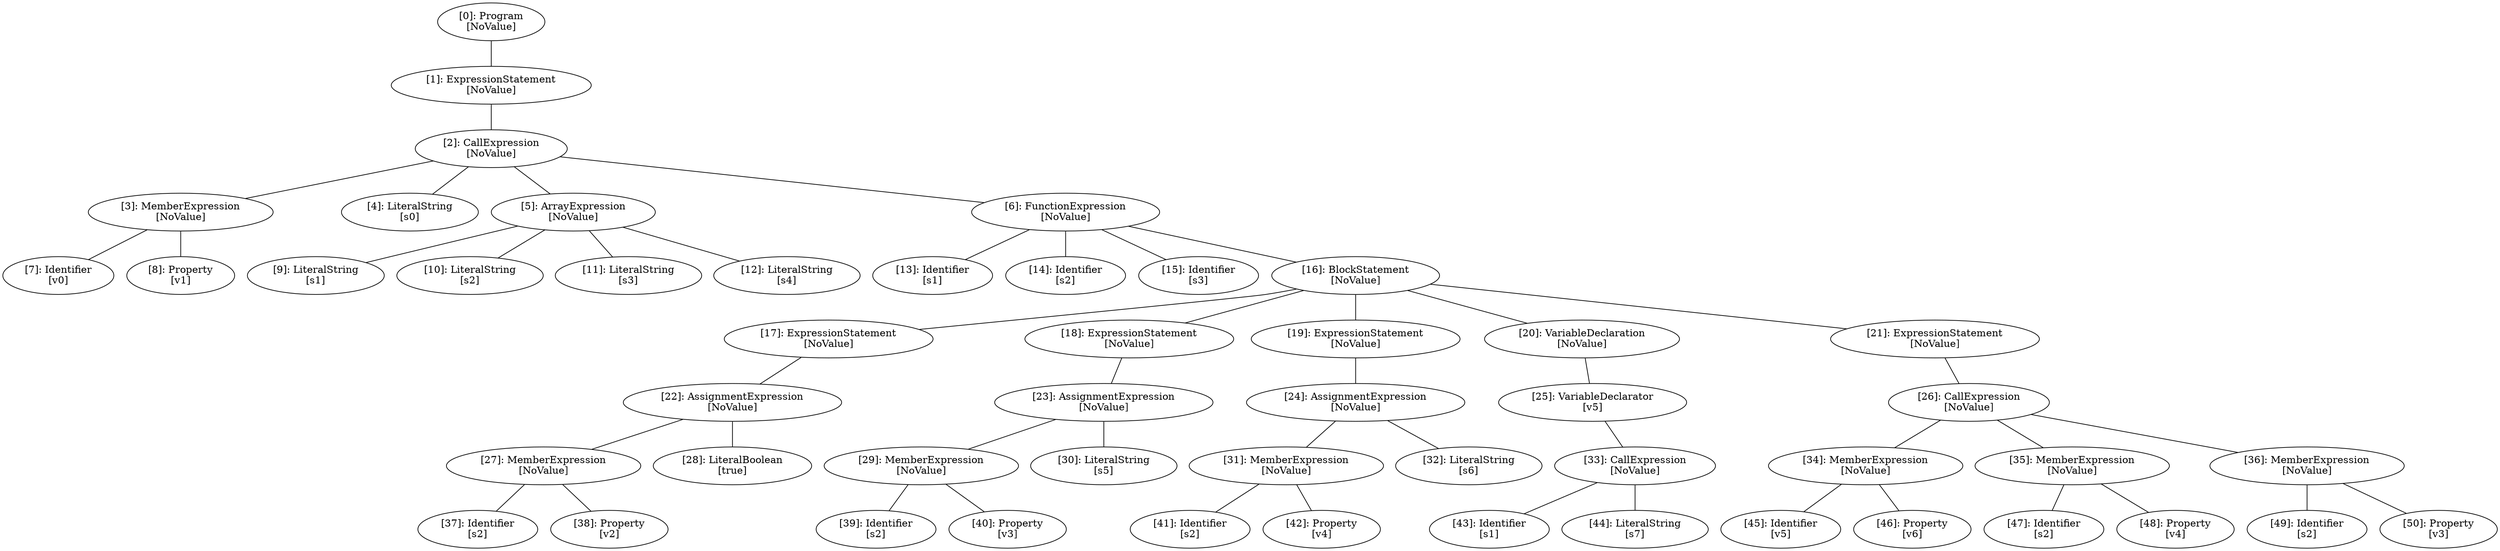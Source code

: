 // Result
graph {
	0 [label="[0]: Program
[NoValue]"]
	1 [label="[1]: ExpressionStatement
[NoValue]"]
	2 [label="[2]: CallExpression
[NoValue]"]
	3 [label="[3]: MemberExpression
[NoValue]"]
	4 [label="[4]: LiteralString
[s0]"]
	5 [label="[5]: ArrayExpression
[NoValue]"]
	6 [label="[6]: FunctionExpression
[NoValue]"]
	7 [label="[7]: Identifier
[v0]"]
	8 [label="[8]: Property
[v1]"]
	9 [label="[9]: LiteralString
[s1]"]
	10 [label="[10]: LiteralString
[s2]"]
	11 [label="[11]: LiteralString
[s3]"]
	12 [label="[12]: LiteralString
[s4]"]
	13 [label="[13]: Identifier
[s1]"]
	14 [label="[14]: Identifier
[s2]"]
	15 [label="[15]: Identifier
[s3]"]
	16 [label="[16]: BlockStatement
[NoValue]"]
	17 [label="[17]: ExpressionStatement
[NoValue]"]
	18 [label="[18]: ExpressionStatement
[NoValue]"]
	19 [label="[19]: ExpressionStatement
[NoValue]"]
	20 [label="[20]: VariableDeclaration
[NoValue]"]
	21 [label="[21]: ExpressionStatement
[NoValue]"]
	22 [label="[22]: AssignmentExpression
[NoValue]"]
	23 [label="[23]: AssignmentExpression
[NoValue]"]
	24 [label="[24]: AssignmentExpression
[NoValue]"]
	25 [label="[25]: VariableDeclarator
[v5]"]
	26 [label="[26]: CallExpression
[NoValue]"]
	27 [label="[27]: MemberExpression
[NoValue]"]
	28 [label="[28]: LiteralBoolean
[true]"]
	29 [label="[29]: MemberExpression
[NoValue]"]
	30 [label="[30]: LiteralString
[s5]"]
	31 [label="[31]: MemberExpression
[NoValue]"]
	32 [label="[32]: LiteralString
[s6]"]
	33 [label="[33]: CallExpression
[NoValue]"]
	34 [label="[34]: MemberExpression
[NoValue]"]
	35 [label="[35]: MemberExpression
[NoValue]"]
	36 [label="[36]: MemberExpression
[NoValue]"]
	37 [label="[37]: Identifier
[s2]"]
	38 [label="[38]: Property
[v2]"]
	39 [label="[39]: Identifier
[s2]"]
	40 [label="[40]: Property
[v3]"]
	41 [label="[41]: Identifier
[s2]"]
	42 [label="[42]: Property
[v4]"]
	43 [label="[43]: Identifier
[s1]"]
	44 [label="[44]: LiteralString
[s7]"]
	45 [label="[45]: Identifier
[v5]"]
	46 [label="[46]: Property
[v6]"]
	47 [label="[47]: Identifier
[s2]"]
	48 [label="[48]: Property
[v4]"]
	49 [label="[49]: Identifier
[s2]"]
	50 [label="[50]: Property
[v3]"]
	0 -- 1
	1 -- 2
	2 -- 3
	2 -- 4
	2 -- 5
	2 -- 6
	3 -- 7
	3 -- 8
	5 -- 9
	5 -- 10
	5 -- 11
	5 -- 12
	6 -- 13
	6 -- 14
	6 -- 15
	6 -- 16
	16 -- 17
	16 -- 18
	16 -- 19
	16 -- 20
	16 -- 21
	17 -- 22
	18 -- 23
	19 -- 24
	20 -- 25
	21 -- 26
	22 -- 27
	22 -- 28
	23 -- 29
	23 -- 30
	24 -- 31
	24 -- 32
	25 -- 33
	26 -- 34
	26 -- 35
	26 -- 36
	27 -- 37
	27 -- 38
	29 -- 39
	29 -- 40
	31 -- 41
	31 -- 42
	33 -- 43
	33 -- 44
	34 -- 45
	34 -- 46
	35 -- 47
	35 -- 48
	36 -- 49
	36 -- 50
}
